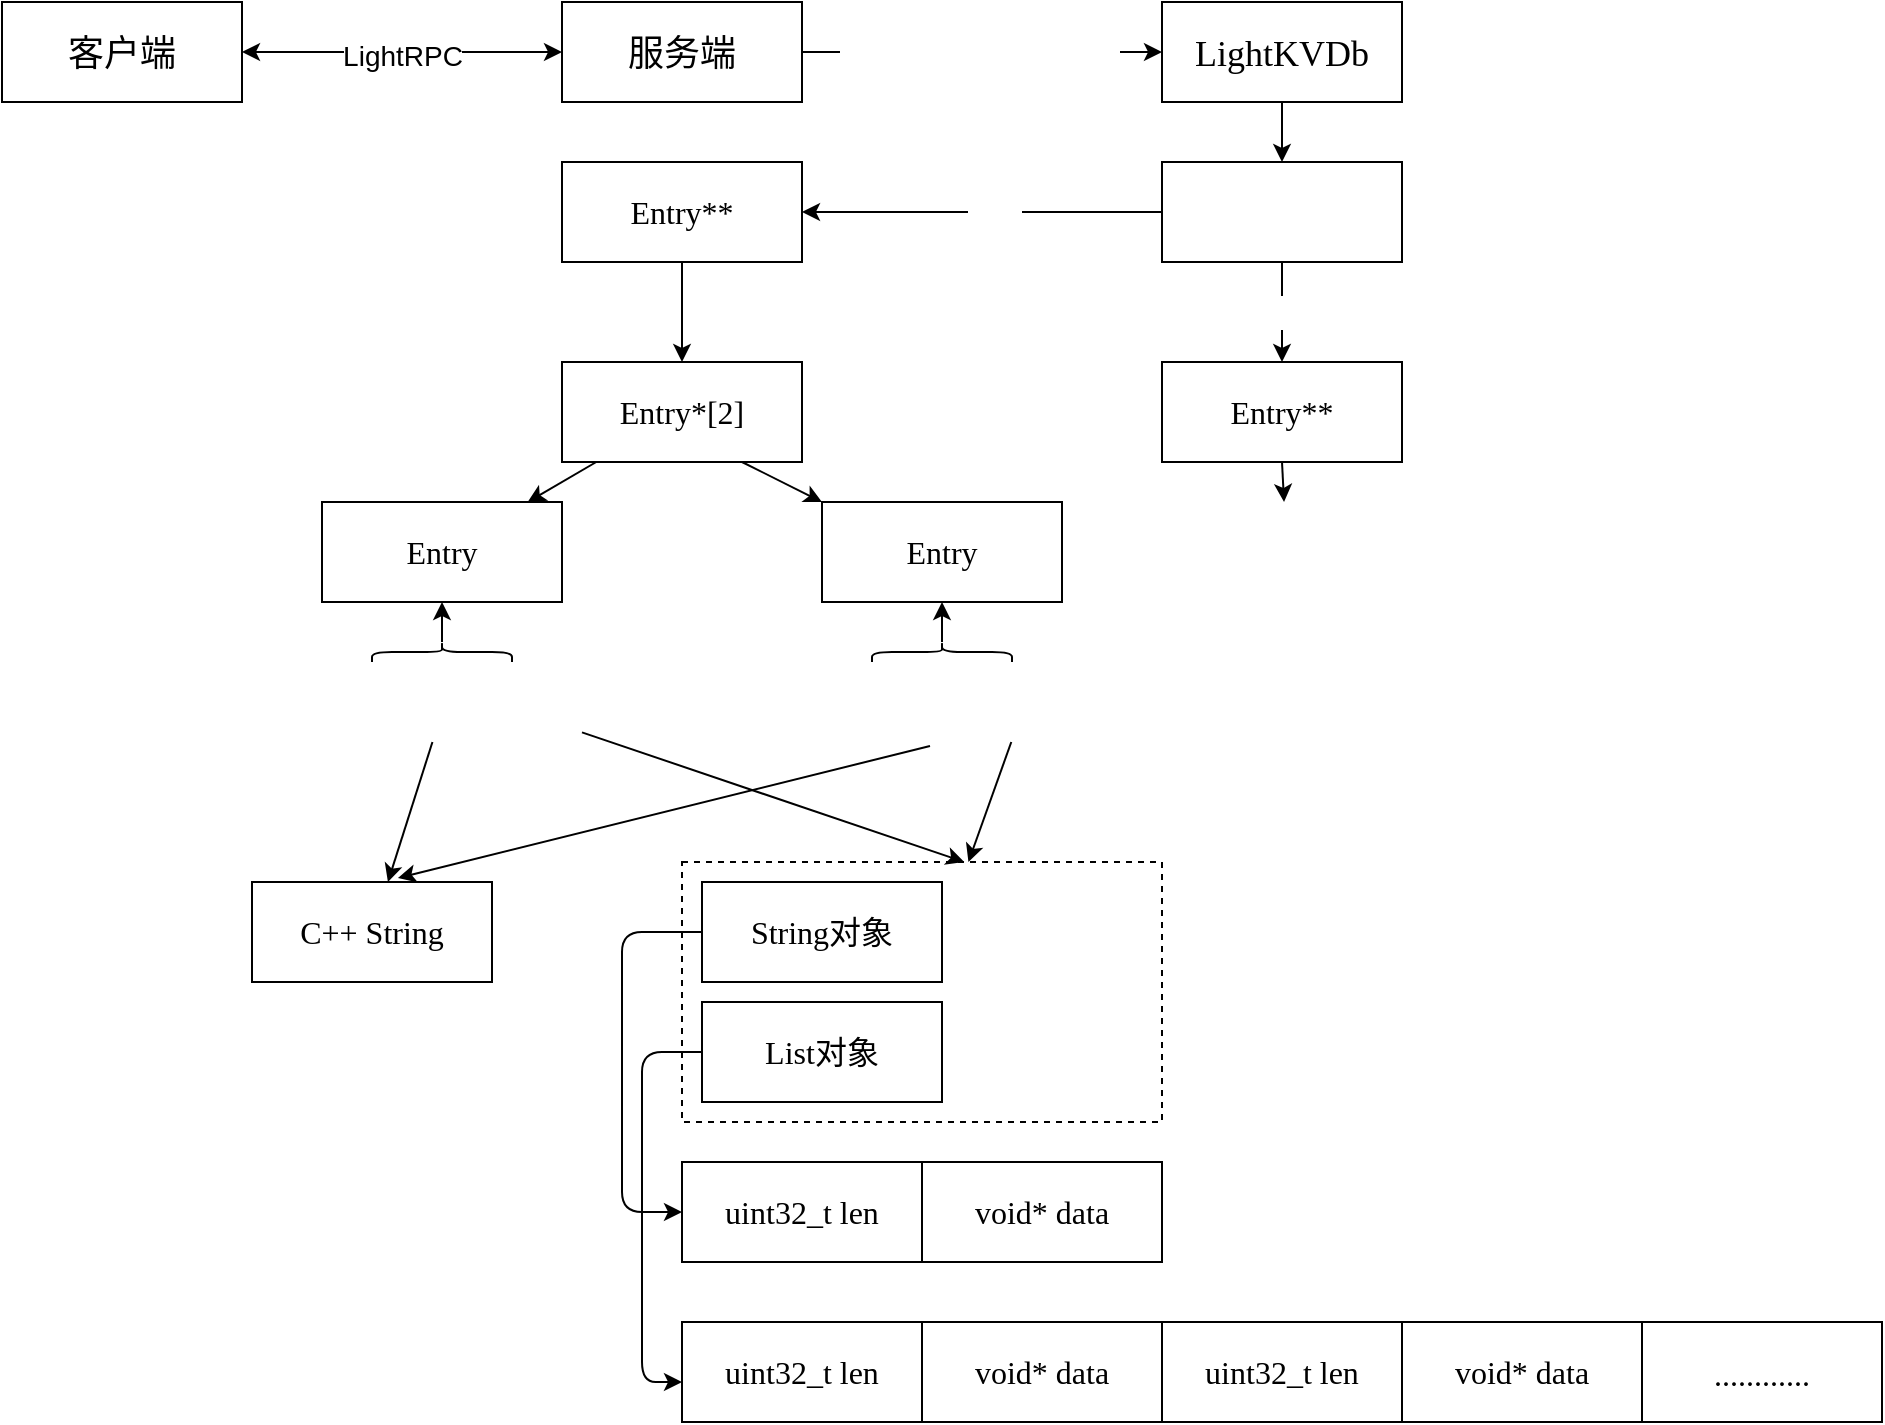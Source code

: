 <mxfile>
    <diagram id="_Mkg30b9JC64kD6E_I3T" name="第 1 页">
        <mxGraphModel dx="1102" dy="802" grid="1" gridSize="10" guides="1" tooltips="1" connect="1" arrows="1" fold="1" page="1" pageScale="1" pageWidth="3300" pageHeight="4681" math="0" shadow="0">
            <root>
                <mxCell id="0"/>
                <mxCell id="1" parent="0"/>
                <mxCell id="2" value="&lt;font face=&quot;Garamond&quot;&gt;&lt;span style=&quot;font-size: 18px;&quot;&gt;客户端&lt;/span&gt;&lt;/font&gt;" style="whiteSpace=wrap;html=1;hachureGap=4;fontFamily=Architects Daughter;fontSource=https%3A%2F%2Ffonts.googleapis.com%2Fcss%3Ffamily%3DArchitects%2BDaughter;fontSize=20;" parent="1" vertex="1">
                    <mxGeometry x="40" y="200" width="120" height="50" as="geometry"/>
                </mxCell>
                <mxCell id="10" value="" style="edgeStyle=none;html=1;" parent="1" source="3" target="9" edge="1">
                    <mxGeometry relative="1" as="geometry"/>
                </mxCell>
                <mxCell id="23" value="底层内存存储执行操作" style="edgeLabel;html=1;align=center;verticalAlign=middle;resizable=0;points=[];fontSize=14;fontColor=#FFFFFF;" parent="10" vertex="1" connectable="0">
                    <mxGeometry x="-0.2" y="2" relative="1" as="geometry">
                        <mxPoint x="16" y="2" as="offset"/>
                    </mxGeometry>
                </mxCell>
                <mxCell id="3" value="&lt;font face=&quot;Garamond&quot;&gt;&lt;span style=&quot;font-size: 18px;&quot;&gt;服务端&lt;/span&gt;&lt;/font&gt;" style="whiteSpace=wrap;html=1;hachureGap=4;fontFamily=Architects Daughter;fontSource=https%3A%2F%2Ffonts.googleapis.com%2Fcss%3Ffamily%3DArchitects%2BDaughter;fontSize=20;" parent="1" vertex="1">
                    <mxGeometry x="320" y="200" width="120" height="50" as="geometry"/>
                </mxCell>
                <mxCell id="4" value="" style="endArrow=classic;startArrow=classic;html=1;exitX=1;exitY=0.5;exitDx=0;exitDy=0;entryX=0;entryY=0.5;entryDx=0;entryDy=0;" parent="1" source="2" target="3" edge="1">
                    <mxGeometry width="50" height="50" relative="1" as="geometry">
                        <mxPoint x="390" y="260" as="sourcePoint"/>
                        <mxPoint x="440" y="210" as="targetPoint"/>
                    </mxGeometry>
                </mxCell>
                <mxCell id="5" value="&lt;font style=&quot;font-size: 14px;&quot;&gt;LightRPC&lt;/font&gt;" style="edgeLabel;html=1;align=center;verticalAlign=middle;resizable=0;points=[];" parent="4" vertex="1" connectable="0">
                    <mxGeometry x="-0.009" y="-2" relative="1" as="geometry">
                        <mxPoint as="offset"/>
                    </mxGeometry>
                </mxCell>
                <mxCell id="14" value="" style="edgeStyle=none;html=1;" parent="1" source="9" target="13" edge="1">
                    <mxGeometry relative="1" as="geometry"/>
                </mxCell>
                <mxCell id="9" value="&lt;font face=&quot;Garamond&quot;&gt;&lt;span style=&quot;font-size: 18px;&quot;&gt;LightKVDb&lt;/span&gt;&lt;/font&gt;" style="whiteSpace=wrap;html=1;hachureGap=4;fontFamily=Architects Daughter;fontSource=https%3A%2F%2Ffonts.googleapis.com%2Fcss%3Ffamily%3DArchitects%2BDaughter;fontSize=20;" parent="1" vertex="1">
                    <mxGeometry x="620" y="200" width="120" height="50" as="geometry"/>
                </mxCell>
                <mxCell id="16" value="" style="edgeStyle=none;html=1;fontColor=#FFFFFF;" parent="1" source="13" target="15" edge="1">
                    <mxGeometry relative="1" as="geometry"/>
                </mxCell>
                <mxCell id="17" value="&lt;font style=&quot;font-size: 14px;&quot;&gt;ht[1]&lt;/font&gt;" style="edgeLabel;html=1;align=center;verticalAlign=middle;resizable=0;points=[];fontColor=#FFFFFF;" parent="16" vertex="1" connectable="0">
                    <mxGeometry y="3" relative="1" as="geometry">
                        <mxPoint as="offset"/>
                    </mxGeometry>
                </mxCell>
                <mxCell id="19" value="" style="edgeStyle=none;html=1;fontSize=14;fontColor=#FFFFFF;" parent="1" source="13" target="18" edge="1">
                    <mxGeometry relative="1" as="geometry"/>
                </mxCell>
                <mxCell id="20" value="ht[0]" style="edgeLabel;html=1;align=center;verticalAlign=middle;resizable=0;points=[];fontSize=14;fontColor=#FFFFFF;" parent="19" vertex="1" connectable="0">
                    <mxGeometry x="-0.067" relative="1" as="geometry">
                        <mxPoint as="offset"/>
                    </mxGeometry>
                </mxCell>
                <mxCell id="13" value="&lt;div style=&quot;font-size: 16px; line-height: 24px;&quot;&gt;&lt;font face=&quot;Garamond&quot; style=&quot;&quot; color=&quot;#ffffff&quot;&gt;HashTable&lt;/font&gt;&lt;/div&gt;" style="whiteSpace=wrap;html=1;hachureGap=4;fontFamily=Architects Daughter;fontSource=https%3A%2F%2Ffonts.googleapis.com%2Fcss%3Ffamily%3DArchitects%2BDaughter;fontSize=20;" parent="1" vertex="1">
                    <mxGeometry x="620" y="280" width="120" height="50" as="geometry"/>
                </mxCell>
                <mxCell id="15" value="&lt;div style=&quot;line-height: 24px;&quot;&gt;&lt;span style=&quot;font-size: 16px;&quot;&gt;&lt;font style=&quot;&quot; face=&quot;Garamond&quot;&gt;Entry**&lt;/font&gt;&lt;/span&gt;&lt;br&gt;&lt;/div&gt;" style="whiteSpace=wrap;html=1;hachureGap=4;fontFamily=Architects Daughter;fontSource=https%3A%2F%2Ffonts.googleapis.com%2Fcss%3Ffamily%3DArchitects%2BDaughter;fontSize=20;" parent="1" vertex="1">
                    <mxGeometry x="620" y="380" width="120" height="50" as="geometry"/>
                </mxCell>
                <mxCell id="22" value="" style="edgeStyle=none;html=1;fontSize=14;fontColor=#FFFFFF;" parent="1" source="18" target="21" edge="1">
                    <mxGeometry relative="1" as="geometry"/>
                </mxCell>
                <mxCell id="18" value="&lt;div style=&quot;line-height: 24px;&quot;&gt;&lt;span style=&quot;font-size: 16px;&quot;&gt;&lt;font style=&quot;&quot; face=&quot;Garamond&quot;&gt;Entry**&lt;/font&gt;&lt;/span&gt;&lt;br&gt;&lt;/div&gt;" style="whiteSpace=wrap;html=1;hachureGap=4;fontFamily=Architects Daughter;fontSource=https%3A%2F%2Ffonts.googleapis.com%2Fcss%3Ffamily%3DArchitects%2BDaughter;fontSize=20;" parent="1" vertex="1">
                    <mxGeometry x="320" y="280" width="120" height="50" as="geometry"/>
                </mxCell>
                <mxCell id="26" value="" style="edgeStyle=none;html=1;fontSize=14;fontColor=#FFFFFF;" parent="1" source="21" target="25" edge="1">
                    <mxGeometry relative="1" as="geometry"/>
                </mxCell>
                <mxCell id="27" value="" style="edgeStyle=none;html=1;fontSize=14;fontColor=#FFFFFF;entryX=0;entryY=0;entryDx=0;entryDy=0;exitX=0.75;exitY=1;exitDx=0;exitDy=0;" parent="1" source="21" target="24" edge="1">
                    <mxGeometry relative="1" as="geometry"/>
                </mxCell>
                <mxCell id="21" value="&lt;div style=&quot;line-height: 24px;&quot;&gt;&lt;span style=&quot;font-size: 16px;&quot;&gt;&lt;font style=&quot;&quot; face=&quot;Garamond&quot;&gt;Entry*[2]&lt;/font&gt;&lt;/span&gt;&lt;br&gt;&lt;/div&gt;" style="whiteSpace=wrap;html=1;hachureGap=4;fontFamily=Architects Daughter;fontSource=https%3A%2F%2Ffonts.googleapis.com%2Fcss%3Ffamily%3DArchitects%2BDaughter;fontSize=20;" parent="1" vertex="1">
                    <mxGeometry x="320" y="380" width="120" height="50" as="geometry"/>
                </mxCell>
                <mxCell id="24" value="&lt;div style=&quot;line-height: 24px;&quot;&gt;&lt;span style=&quot;font-size: 16px;&quot;&gt;&lt;font style=&quot;&quot; face=&quot;Garamond&quot;&gt;Entry&lt;/font&gt;&lt;/span&gt;&lt;br&gt;&lt;/div&gt;" style="whiteSpace=wrap;html=1;hachureGap=4;fontFamily=Architects Daughter;fontSource=https%3A%2F%2Ffonts.googleapis.com%2Fcss%3Ffamily%3DArchitects%2BDaughter;fontSize=20;" parent="1" vertex="1">
                    <mxGeometry x="450" y="450" width="120" height="50" as="geometry"/>
                </mxCell>
                <mxCell id="25" value="&lt;div style=&quot;line-height: 24px;&quot;&gt;&lt;span style=&quot;font-size: 16px;&quot;&gt;&lt;font style=&quot;&quot; face=&quot;Garamond&quot;&gt;Entry&lt;/font&gt;&lt;/span&gt;&lt;br&gt;&lt;/div&gt;" style="whiteSpace=wrap;html=1;hachureGap=4;fontFamily=Architects Daughter;fontSource=https%3A%2F%2Ffonts.googleapis.com%2Fcss%3Ffamily%3DArchitects%2BDaughter;fontSize=20;" parent="1" vertex="1">
                    <mxGeometry x="200" y="450" width="120" height="50" as="geometry"/>
                </mxCell>
                <mxCell id="29" value="" style="edgeStyle=none;html=1;fontSize=14;fontColor=#FFFFFF;" parent="1" source="28" target="24" edge="1">
                    <mxGeometry relative="1" as="geometry"/>
                </mxCell>
                <mxCell id="28" value="" style="shape=curlyBracket;whiteSpace=wrap;html=1;rounded=1;labelPosition=left;verticalLabelPosition=middle;align=right;verticalAlign=middle;fontSize=14;fontColor=#FFFFFF;rotation=90;" parent="1" vertex="1">
                    <mxGeometry x="505" y="490" width="10" height="70" as="geometry"/>
                </mxCell>
                <mxCell id="31" value="" style="edgeStyle=none;html=1;fontSize=14;fontColor=#FFFFFF;" parent="1" source="30" target="25" edge="1">
                    <mxGeometry relative="1" as="geometry"/>
                </mxCell>
                <mxCell id="30" value="" style="shape=curlyBracket;whiteSpace=wrap;html=1;rounded=1;labelPosition=left;verticalLabelPosition=middle;align=right;verticalAlign=middle;fontSize=14;fontColor=#FFFFFF;rotation=90;" parent="1" vertex="1">
                    <mxGeometry x="255" y="490" width="10" height="70" as="geometry"/>
                </mxCell>
                <mxCell id="32" value="encoding" style="text;html=1;align=center;verticalAlign=middle;resizable=0;points=[];autosize=1;strokeColor=none;fillColor=none;fontSize=14;fontColor=#FFFFFF;horizontal=1;textDirection=ltr;labelPosition=center;verticalLabelPosition=middle;" parent="1" vertex="1">
                    <mxGeometry x="170" y="540" width="80" height="30" as="geometry"/>
                </mxCell>
                <mxCell id="44" value="" style="edgeStyle=none;html=1;fontSize=14;fontColor=#FFFFFF;" parent="1" source="33" target="41" edge="1">
                    <mxGeometry relative="1" as="geometry"/>
                </mxCell>
                <mxCell id="33" value="key" style="text;html=1;align=center;verticalAlign=middle;resizable=0;points=[];autosize=1;strokeColor=none;fillColor=none;fontSize=14;fontColor=#FFFFFF;" parent="1" vertex="1">
                    <mxGeometry x="235" y="540" width="50" height="30" as="geometry"/>
                </mxCell>
                <mxCell id="47" value="" style="edgeStyle=none;html=1;fontSize=14;fontColor=#FFFFFF;entryX=0.588;entryY=0;entryDx=0;entryDy=0;entryPerimeter=0;" parent="1" source="34" target="46" edge="1">
                    <mxGeometry relative="1" as="geometry"/>
                </mxCell>
                <mxCell id="34" value="value" style="text;html=1;align=center;verticalAlign=middle;resizable=0;points=[];autosize=1;strokeColor=none;fillColor=none;fontSize=14;fontColor=#FFFFFF;" parent="1" vertex="1">
                    <mxGeometry x="270" y="540" width="60" height="30" as="geometry"/>
                </mxCell>
                <mxCell id="35" value="encoding" style="text;html=1;align=center;verticalAlign=middle;resizable=0;points=[];autosize=1;strokeColor=none;fillColor=none;fontSize=14;fontColor=#FFFFFF;" parent="1" vertex="1">
                    <mxGeometry x="414" y="540" width="80" height="30" as="geometry"/>
                </mxCell>
                <mxCell id="45" value="" style="edgeStyle=none;html=1;fontSize=14;fontColor=#FFFFFF;entryX=0.608;entryY=-0.04;entryDx=0;entryDy=0;entryPerimeter=0;exitX=0.38;exitY=1.067;exitDx=0;exitDy=0;exitPerimeter=0;" parent="1" source="36" target="41" edge="1">
                    <mxGeometry relative="1" as="geometry"/>
                </mxCell>
                <mxCell id="36" value="key" style="text;html=1;align=center;verticalAlign=middle;resizable=0;points=[];autosize=1;strokeColor=none;fillColor=none;fontSize=14;fontColor=#FFFFFF;" parent="1" vertex="1">
                    <mxGeometry x="485" y="540" width="50" height="30" as="geometry"/>
                </mxCell>
                <mxCell id="48" value="" style="edgeStyle=none;html=1;fontSize=14;fontColor=#FFFFFF;" parent="1" source="37" target="46" edge="1">
                    <mxGeometry relative="1" as="geometry"/>
                </mxCell>
                <mxCell id="37" value="value" style="text;html=1;align=center;verticalAlign=middle;resizable=0;points=[];autosize=1;strokeColor=none;fillColor=none;fontSize=14;fontColor=#FFFFFF;" parent="1" vertex="1">
                    <mxGeometry x="520" y="540" width="60" height="30" as="geometry"/>
                </mxCell>
                <mxCell id="38" value="" style="edgeStyle=none;html=1;fontSize=14;fontColor=#FFFFFF;exitX=0.5;exitY=1;exitDx=0;exitDy=0;entryX=0.517;entryY=0;entryDx=0;entryDy=0;entryPerimeter=0;" parent="1" source="15" target="39" edge="1">
                    <mxGeometry relative="1" as="geometry">
                        <mxPoint x="209.5" y="550" as="sourcePoint"/>
                        <mxPoint x="210" y="560" as="targetPoint"/>
                    </mxGeometry>
                </mxCell>
                <mxCell id="39" value="NULL" style="text;html=1;align=center;verticalAlign=middle;resizable=0;points=[];autosize=1;strokeColor=none;fillColor=none;fontSize=14;fontColor=#FFFFFF;" parent="1" vertex="1">
                    <mxGeometry x="650" y="450" width="60" height="30" as="geometry"/>
                </mxCell>
                <mxCell id="41" value="&lt;div style=&quot;line-height: 24px;&quot;&gt;&lt;span style=&quot;font-size: 16px;&quot;&gt;&lt;font style=&quot;&quot; face=&quot;Garamond&quot;&gt;C++ String&lt;/font&gt;&lt;/span&gt;&lt;br&gt;&lt;/div&gt;" style="whiteSpace=wrap;html=1;hachureGap=4;fontFamily=Architects Daughter;fontSource=https%3A%2F%2Ffonts.googleapis.com%2Fcss%3Ffamily%3DArchitects%2BDaughter;fontSize=20;" parent="1" vertex="1">
                    <mxGeometry x="165" y="640" width="120" height="50" as="geometry"/>
                </mxCell>
                <mxCell id="46" value="底层数据结构" style="rounded=0;whiteSpace=wrap;html=1;fontSize=14;fontColor=#FFFFFF;fillColor=none;dashed=1;labelPosition=center;verticalLabelPosition=middle;align=right;verticalAlign=middle;textDirection=ltr;" parent="1" vertex="1">
                    <mxGeometry x="380" y="630" width="240" height="130" as="geometry"/>
                </mxCell>
                <mxCell id="60" value="" style="edgeStyle=none;html=1;fontFamily=Garamond;fontSize=16;fontColor=#FFFFFF;entryX=0;entryY=0.5;entryDx=0;entryDy=0;exitX=0;exitY=0.5;exitDx=0;exitDy=0;" parent="1" source="42" target="50" edge="1">
                    <mxGeometry relative="1" as="geometry">
                        <Array as="points">
                            <mxPoint x="350" y="665"/>
                            <mxPoint x="350" y="805"/>
                        </Array>
                    </mxGeometry>
                </mxCell>
                <mxCell id="42" value="&lt;div style=&quot;line-height: 24px;&quot;&gt;&lt;span style=&quot;font-size: 16px;&quot;&gt;&lt;font style=&quot;&quot; face=&quot;Garamond&quot;&gt;String对象&lt;/font&gt;&lt;/span&gt;&lt;br&gt;&lt;/div&gt;" style="whiteSpace=wrap;html=1;hachureGap=4;fontFamily=Architects Daughter;fontSource=https%3A%2F%2Ffonts.googleapis.com%2Fcss%3Ffamily%3DArchitects%2BDaughter;fontSize=20;" parent="1" vertex="1">
                    <mxGeometry x="390" y="640" width="120" height="50" as="geometry"/>
                </mxCell>
                <mxCell id="43" value="&lt;div style=&quot;line-height: 24px;&quot;&gt;&lt;span style=&quot;font-size: 16px;&quot;&gt;&lt;font style=&quot;&quot; face=&quot;Garamond&quot;&gt;List对象&lt;/font&gt;&lt;/span&gt;&lt;br&gt;&lt;/div&gt;" style="whiteSpace=wrap;html=1;hachureGap=4;fontFamily=Architects Daughter;fontSource=https%3A%2F%2Ffonts.googleapis.com%2Fcss%3Ffamily%3DArchitects%2BDaughter;fontSize=20;" parent="1" vertex="1">
                    <mxGeometry x="390" y="700" width="120" height="50" as="geometry"/>
                </mxCell>
                <mxCell id="50" value="&lt;div style=&quot;line-height: 24px;&quot;&gt;&lt;font style=&quot;font-size: 16px;&quot; face=&quot;Garamond&quot;&gt;uint32_t len&lt;/font&gt;&lt;br&gt;&lt;/div&gt;" style="whiteSpace=wrap;html=1;hachureGap=4;fontFamily=Architects Daughter;fontSource=https%3A%2F%2Ffonts.googleapis.com%2Fcss%3Ffamily%3DArchitects%2BDaughter;fontSize=20;" parent="1" vertex="1">
                    <mxGeometry x="380" y="780" width="120" height="50" as="geometry"/>
                </mxCell>
                <mxCell id="51" value="&lt;div style=&quot;line-height: 24px;&quot;&gt;&lt;span style=&quot;font-size: 16px;&quot;&gt;&lt;font style=&quot;&quot; face=&quot;Garamond&quot;&gt;void* data&lt;/font&gt;&lt;/span&gt;&lt;br&gt;&lt;/div&gt;" style="whiteSpace=wrap;html=1;hachureGap=4;fontFamily=Architects Daughter;fontSource=https%3A%2F%2Ffonts.googleapis.com%2Fcss%3Ffamily%3DArchitects%2BDaughter;fontSize=20;" parent="1" vertex="1">
                    <mxGeometry x="500" y="780" width="120" height="50" as="geometry"/>
                </mxCell>
                <mxCell id="55" value="&lt;div style=&quot;line-height: 24px;&quot;&gt;&lt;font style=&quot;font-size: 16px;&quot; face=&quot;Garamond&quot;&gt;uint32_t len&lt;/font&gt;&lt;br&gt;&lt;/div&gt;" style="whiteSpace=wrap;html=1;hachureGap=4;fontFamily=Architects Daughter;fontSource=https%3A%2F%2Ffonts.googleapis.com%2Fcss%3Ffamily%3DArchitects%2BDaughter;fontSize=20;" parent="1" vertex="1">
                    <mxGeometry x="380" y="860" width="120" height="50" as="geometry"/>
                </mxCell>
                <mxCell id="56" value="&lt;div style=&quot;line-height: 24px;&quot;&gt;&lt;span style=&quot;font-size: 16px;&quot;&gt;&lt;font style=&quot;&quot; face=&quot;Garamond&quot;&gt;void* data&lt;/font&gt;&lt;/span&gt;&lt;br&gt;&lt;/div&gt;" style="whiteSpace=wrap;html=1;hachureGap=4;fontFamily=Architects Daughter;fontSource=https%3A%2F%2Ffonts.googleapis.com%2Fcss%3Ffamily%3DArchitects%2BDaughter;fontSize=20;" parent="1" vertex="1">
                    <mxGeometry x="500" y="860" width="120" height="50" as="geometry"/>
                </mxCell>
                <mxCell id="57" value="&lt;div style=&quot;line-height: 24px;&quot;&gt;&lt;font style=&quot;font-size: 16px;&quot; face=&quot;Garamond&quot;&gt;uint32_t len&lt;/font&gt;&lt;br&gt;&lt;/div&gt;" style="whiteSpace=wrap;html=1;hachureGap=4;fontFamily=Architects Daughter;fontSource=https%3A%2F%2Ffonts.googleapis.com%2Fcss%3Ffamily%3DArchitects%2BDaughter;fontSize=20;" parent="1" vertex="1">
                    <mxGeometry x="620" y="860" width="120" height="50" as="geometry"/>
                </mxCell>
                <mxCell id="58" value="&lt;div style=&quot;line-height: 24px;&quot;&gt;&lt;span style=&quot;font-size: 16px;&quot;&gt;&lt;font style=&quot;&quot; face=&quot;Garamond&quot;&gt;void* data&lt;/font&gt;&lt;/span&gt;&lt;br&gt;&lt;/div&gt;" style="whiteSpace=wrap;html=1;hachureGap=4;fontFamily=Architects Daughter;fontSource=https%3A%2F%2Ffonts.googleapis.com%2Fcss%3Ffamily%3DArchitects%2BDaughter;fontSize=20;" parent="1" vertex="1">
                    <mxGeometry x="740" y="860" width="120" height="50" as="geometry"/>
                </mxCell>
                <mxCell id="59" value="&lt;div style=&quot;line-height: 24px;&quot;&gt;&lt;font style=&quot;&quot; face=&quot;Garamond&quot;&gt;&lt;span style=&quot;font-size: 16px;&quot;&gt;............&lt;/span&gt;&lt;/font&gt;&lt;/div&gt;" style="whiteSpace=wrap;html=1;hachureGap=4;fontFamily=Architects Daughter;fontSource=https%3A%2F%2Ffonts.googleapis.com%2Fcss%3Ffamily%3DArchitects%2BDaughter;fontSize=20;" parent="1" vertex="1">
                    <mxGeometry x="860" y="860" width="120" height="50" as="geometry"/>
                </mxCell>
                <mxCell id="61" value="" style="edgeStyle=none;html=1;fontFamily=Garamond;fontSize=16;fontColor=#FFFFFF;entryX=0;entryY=0.5;entryDx=0;entryDy=0;exitX=0;exitY=0.5;exitDx=0;exitDy=0;" parent="1" source="43" edge="1">
                    <mxGeometry relative="1" as="geometry">
                        <mxPoint x="390" y="750" as="sourcePoint"/>
                        <mxPoint x="380" y="890" as="targetPoint"/>
                        <Array as="points">
                            <mxPoint x="360" y="725"/>
                            <mxPoint x="360" y="830"/>
                            <mxPoint x="360" y="890"/>
                        </Array>
                    </mxGeometry>
                </mxCell>
            </root>
        </mxGraphModel>
    </diagram>
</mxfile>